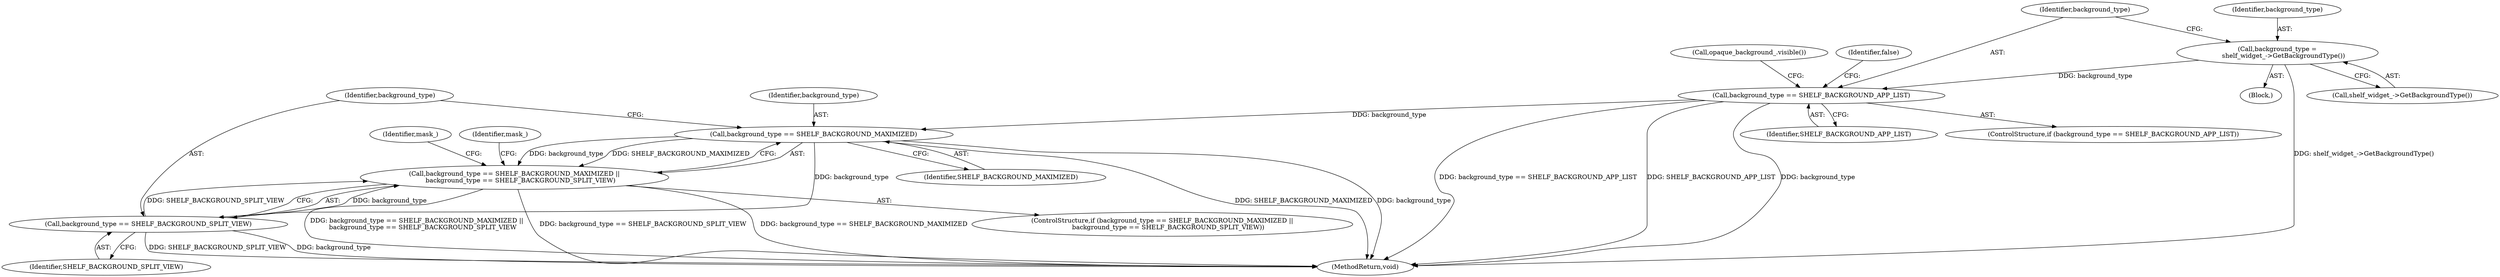digraph "1_Chrome_f2f703241635fa96fa630b83afcc9a330cc21b7e_3@del" {
"1000161" [label="(Call,background_type == SHELF_BACKGROUND_MAXIMIZED)"];
"1000119" [label="(Call,background_type == SHELF_BACKGROUND_APP_LIST)"];
"1000115" [label="(Call,background_type =\n      shelf_widget_->GetBackgroundType())"];
"1000160" [label="(Call,background_type == SHELF_BACKGROUND_MAXIMIZED ||\n      background_type == SHELF_BACKGROUND_SPLIT_VIEW)"];
"1000164" [label="(Call,background_type == SHELF_BACKGROUND_SPLIT_VIEW)"];
"1000169" [label="(Identifier,mask_)"];
"1000165" [label="(Identifier,background_type)"];
"1000159" [label="(ControlStructure,if (background_type == SHELF_BACKGROUND_MAXIMIZED ||\n      background_type == SHELF_BACKGROUND_SPLIT_VIEW))"];
"1000124" [label="(Identifier,false)"];
"1000129" [label="(Call,opaque_background_.visible())"];
"1000177" [label="(Identifier,mask_)"];
"1000199" [label="(MethodReturn,void)"];
"1000163" [label="(Identifier,SHELF_BACKGROUND_MAXIMIZED)"];
"1000166" [label="(Identifier,SHELF_BACKGROUND_SPLIT_VIEW)"];
"1000116" [label="(Identifier,background_type)"];
"1000115" [label="(Call,background_type =\n      shelf_widget_->GetBackgroundType())"];
"1000117" [label="(Call,shelf_widget_->GetBackgroundType())"];
"1000160" [label="(Call,background_type == SHELF_BACKGROUND_MAXIMIZED ||\n      background_type == SHELF_BACKGROUND_SPLIT_VIEW)"];
"1000119" [label="(Call,background_type == SHELF_BACKGROUND_APP_LIST)"];
"1000121" [label="(Identifier,SHELF_BACKGROUND_APP_LIST)"];
"1000101" [label="(Block,)"];
"1000120" [label="(Identifier,background_type)"];
"1000162" [label="(Identifier,background_type)"];
"1000118" [label="(ControlStructure,if (background_type == SHELF_BACKGROUND_APP_LIST))"];
"1000161" [label="(Call,background_type == SHELF_BACKGROUND_MAXIMIZED)"];
"1000164" [label="(Call,background_type == SHELF_BACKGROUND_SPLIT_VIEW)"];
"1000161" -> "1000160"  [label="AST: "];
"1000161" -> "1000163"  [label="CFG: "];
"1000162" -> "1000161"  [label="AST: "];
"1000163" -> "1000161"  [label="AST: "];
"1000165" -> "1000161"  [label="CFG: "];
"1000160" -> "1000161"  [label="CFG: "];
"1000161" -> "1000199"  [label="DDG: SHELF_BACKGROUND_MAXIMIZED"];
"1000161" -> "1000199"  [label="DDG: background_type"];
"1000161" -> "1000160"  [label="DDG: background_type"];
"1000161" -> "1000160"  [label="DDG: SHELF_BACKGROUND_MAXIMIZED"];
"1000119" -> "1000161"  [label="DDG: background_type"];
"1000161" -> "1000164"  [label="DDG: background_type"];
"1000119" -> "1000118"  [label="AST: "];
"1000119" -> "1000121"  [label="CFG: "];
"1000120" -> "1000119"  [label="AST: "];
"1000121" -> "1000119"  [label="AST: "];
"1000124" -> "1000119"  [label="CFG: "];
"1000129" -> "1000119"  [label="CFG: "];
"1000119" -> "1000199"  [label="DDG: background_type == SHELF_BACKGROUND_APP_LIST"];
"1000119" -> "1000199"  [label="DDG: SHELF_BACKGROUND_APP_LIST"];
"1000119" -> "1000199"  [label="DDG: background_type"];
"1000115" -> "1000119"  [label="DDG: background_type"];
"1000115" -> "1000101"  [label="AST: "];
"1000115" -> "1000117"  [label="CFG: "];
"1000116" -> "1000115"  [label="AST: "];
"1000117" -> "1000115"  [label="AST: "];
"1000120" -> "1000115"  [label="CFG: "];
"1000115" -> "1000199"  [label="DDG: shelf_widget_->GetBackgroundType()"];
"1000160" -> "1000159"  [label="AST: "];
"1000160" -> "1000164"  [label="CFG: "];
"1000164" -> "1000160"  [label="AST: "];
"1000169" -> "1000160"  [label="CFG: "];
"1000177" -> "1000160"  [label="CFG: "];
"1000160" -> "1000199"  [label="DDG: background_type == SHELF_BACKGROUND_MAXIMIZED ||\n      background_type == SHELF_BACKGROUND_SPLIT_VIEW"];
"1000160" -> "1000199"  [label="DDG: background_type == SHELF_BACKGROUND_SPLIT_VIEW"];
"1000160" -> "1000199"  [label="DDG: background_type == SHELF_BACKGROUND_MAXIMIZED"];
"1000164" -> "1000160"  [label="DDG: background_type"];
"1000164" -> "1000160"  [label="DDG: SHELF_BACKGROUND_SPLIT_VIEW"];
"1000164" -> "1000166"  [label="CFG: "];
"1000165" -> "1000164"  [label="AST: "];
"1000166" -> "1000164"  [label="AST: "];
"1000164" -> "1000199"  [label="DDG: SHELF_BACKGROUND_SPLIT_VIEW"];
"1000164" -> "1000199"  [label="DDG: background_type"];
}
